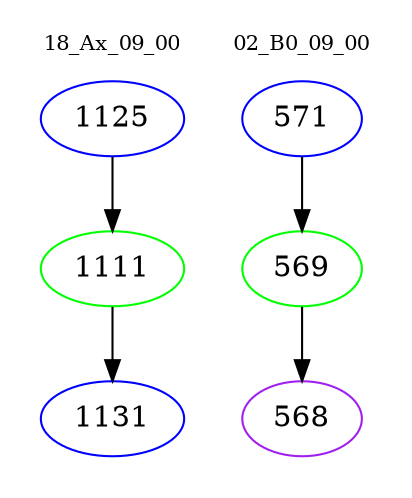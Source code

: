 digraph{
subgraph cluster_0 {
color = white
label = "18_Ax_09_00";
fontsize=10;
T0_1125 [label="1125", color="blue"]
T0_1125 -> T0_1111 [color="black"]
T0_1111 [label="1111", color="green"]
T0_1111 -> T0_1131 [color="black"]
T0_1131 [label="1131", color="blue"]
}
subgraph cluster_1 {
color = white
label = "02_B0_09_00";
fontsize=10;
T1_571 [label="571", color="blue"]
T1_571 -> T1_569 [color="black"]
T1_569 [label="569", color="green"]
T1_569 -> T1_568 [color="black"]
T1_568 [label="568", color="purple"]
}
}
